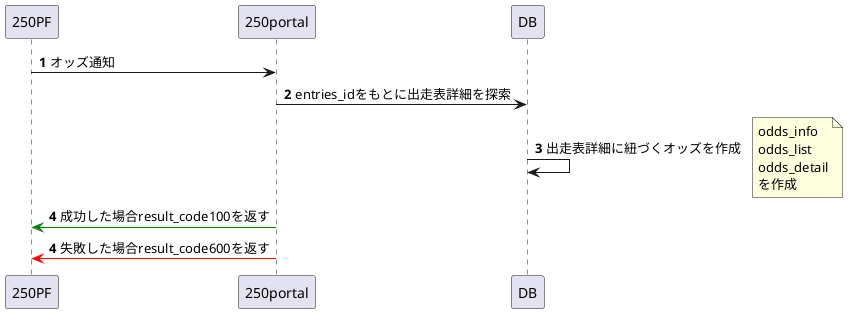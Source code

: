 @startuml 
autonumber
250PF -> 250portal : オッズ通知
250portal -> DB : entries_idをもとに出走表詳細を探索
DB -> DB : 出走表詳細に紐づくオッズを作成
note right
odds_info
odds_list
odds_detail
を作成
end note
250portal -[#green]> 250PF : 成功した場合result_code100を返す
autonumber 4
250portal -[#red]> 250PF : 失敗した場合result_code600を返す
@enduml

